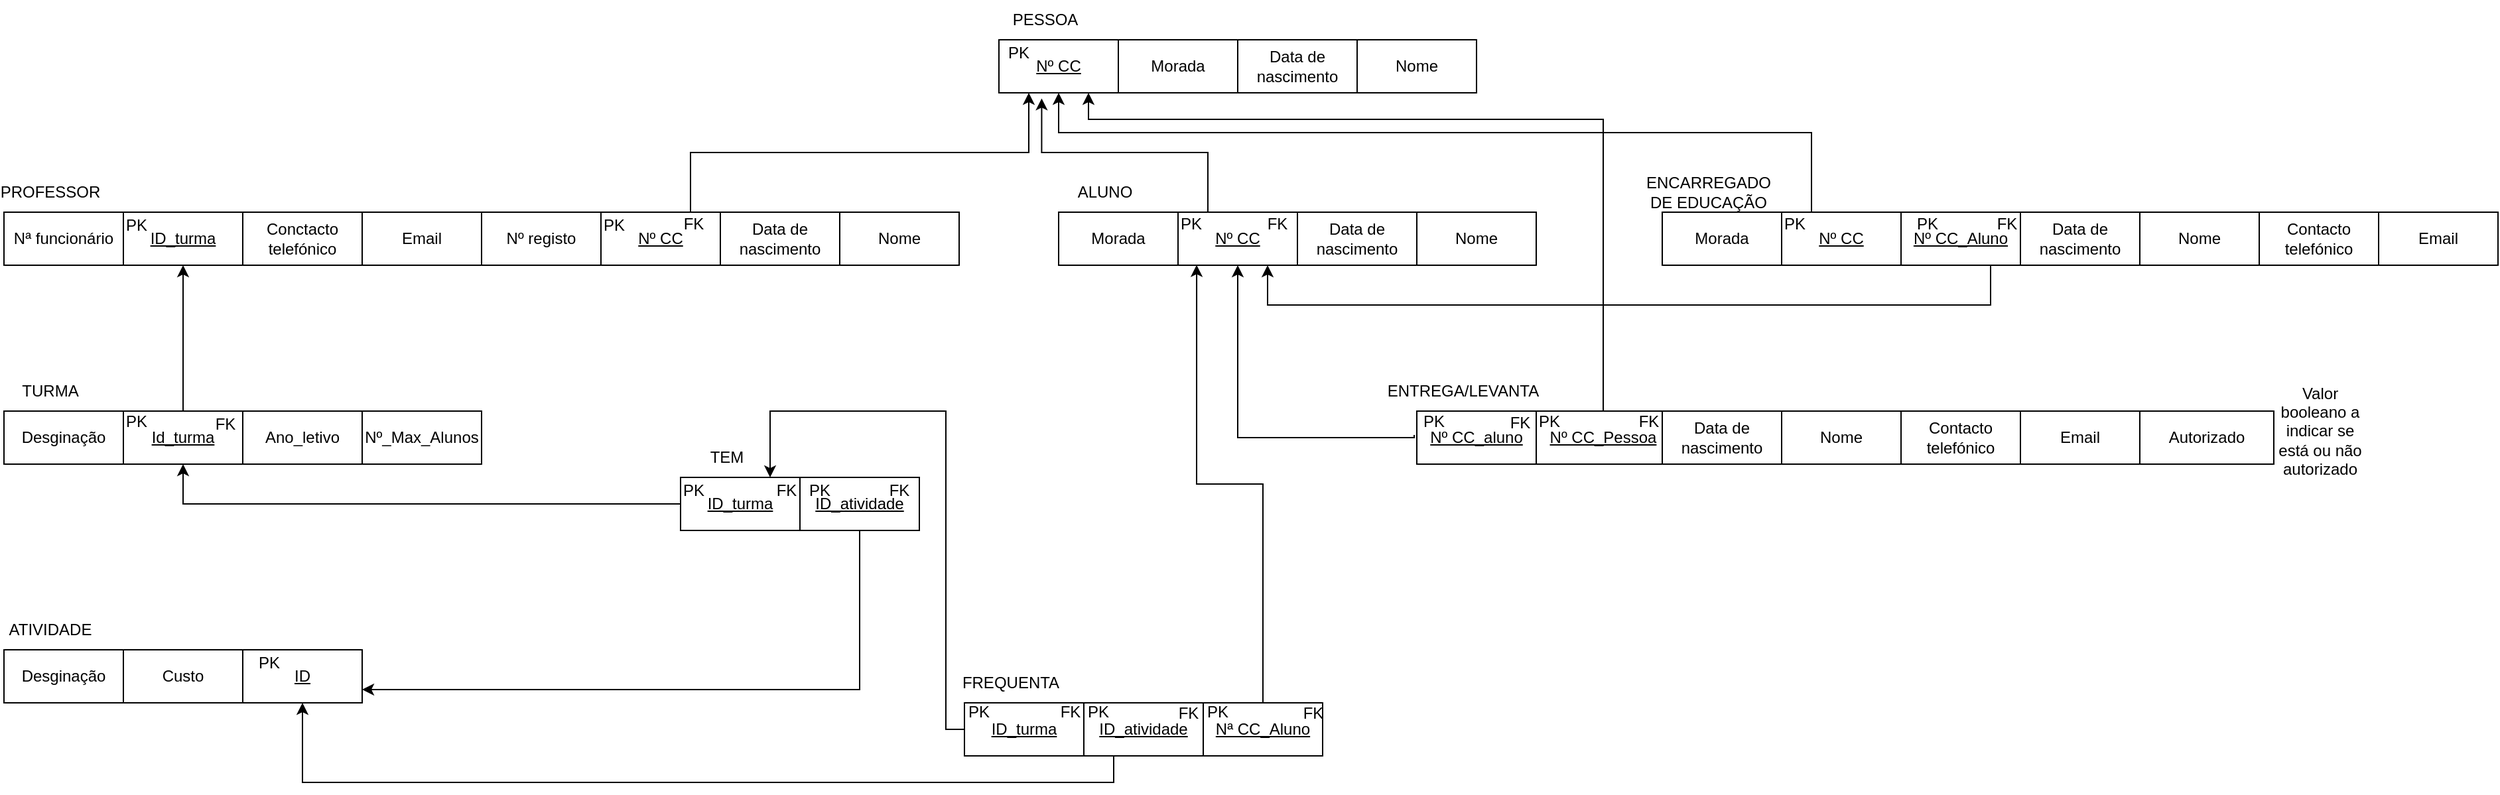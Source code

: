 <mxfile version="20.8.10" type="device"><diagram name="Página-1" id="JG8_Mz3Yvt9FL16EYZzD"><mxGraphModel dx="1690" dy="512" grid="1" gridSize="10" guides="1" tooltips="1" connect="1" arrows="1" fold="1" page="1" pageScale="1" pageWidth="827" pageHeight="1169" math="0" shadow="0"><root><mxCell id="0"/><mxCell id="1" parent="0"/><mxCell id="F1lmEJdfKEtzUxWRIPDX-1" value="Nº CC" style="rounded=0;whiteSpace=wrap;html=1;fontStyle=4" vertex="1" parent="1"><mxGeometry x="200" y="190" width="90" height="40" as="geometry"/></mxCell><mxCell id="F1lmEJdfKEtzUxWRIPDX-2" value="PESSOA" style="rounded=0;whiteSpace=wrap;html=1;strokeColor=none;fillColor=none;" vertex="1" parent="1"><mxGeometry x="200" y="160" width="70" height="30" as="geometry"/></mxCell><mxCell id="F1lmEJdfKEtzUxWRIPDX-3" value="Morada" style="rounded=0;whiteSpace=wrap;html=1;fontStyle=0" vertex="1" parent="1"><mxGeometry x="290" y="190" width="90" height="40" as="geometry"/></mxCell><mxCell id="F1lmEJdfKEtzUxWRIPDX-6" value="Nome" style="rounded=0;whiteSpace=wrap;html=1;fontStyle=0" vertex="1" parent="1"><mxGeometry x="470" y="190" width="90" height="40" as="geometry"/></mxCell><mxCell id="F1lmEJdfKEtzUxWRIPDX-7" value="Data de nascimento" style="rounded=0;whiteSpace=wrap;html=1;fontStyle=0" vertex="1" parent="1"><mxGeometry x="380" y="190" width="90" height="40" as="geometry"/></mxCell><mxCell id="F1lmEJdfKEtzUxWRIPDX-42" style="edgeStyle=orthogonalEdgeStyle;rounded=0;orthogonalLoop=1;jettySize=auto;html=1;exitX=0.75;exitY=0;exitDx=0;exitDy=0;entryX=0.25;entryY=1;entryDx=0;entryDy=0;" edge="1" parent="1" source="F1lmEJdfKEtzUxWRIPDX-24" target="F1lmEJdfKEtzUxWRIPDX-1"><mxGeometry relative="1" as="geometry"/></mxCell><mxCell id="F1lmEJdfKEtzUxWRIPDX-24" value="Nº CC" style="rounded=0;whiteSpace=wrap;html=1;fontStyle=4" vertex="1" parent="1"><mxGeometry x="-100" y="320" width="90" height="40" as="geometry"/></mxCell><mxCell id="F1lmEJdfKEtzUxWRIPDX-25" value="PROFESSOR" style="rounded=0;whiteSpace=wrap;html=1;strokeColor=none;fillColor=none;" vertex="1" parent="1"><mxGeometry x="-550" y="290" width="70" height="30" as="geometry"/></mxCell><mxCell id="F1lmEJdfKEtzUxWRIPDX-26" value="Nº registo" style="rounded=0;whiteSpace=wrap;html=1;fontStyle=0" vertex="1" parent="1"><mxGeometry x="-190" y="320" width="90" height="40" as="geometry"/></mxCell><mxCell id="F1lmEJdfKEtzUxWRIPDX-27" value="Nome" style="rounded=0;whiteSpace=wrap;html=1;fontStyle=0" vertex="1" parent="1"><mxGeometry x="80" y="320" width="90" height="40" as="geometry"/></mxCell><mxCell id="F1lmEJdfKEtzUxWRIPDX-28" value="Data de nascimento" style="rounded=0;whiteSpace=wrap;html=1;fontStyle=0" vertex="1" parent="1"><mxGeometry x="-10" y="320" width="90" height="40" as="geometry"/></mxCell><mxCell id="F1lmEJdfKEtzUxWRIPDX-43" style="edgeStyle=orthogonalEdgeStyle;rounded=0;orthogonalLoop=1;jettySize=auto;html=1;exitX=0.25;exitY=0;exitDx=0;exitDy=0;entryX=0.358;entryY=1.105;entryDx=0;entryDy=0;entryPerimeter=0;" edge="1" parent="1" source="F1lmEJdfKEtzUxWRIPDX-29" target="F1lmEJdfKEtzUxWRIPDX-1"><mxGeometry relative="1" as="geometry"/></mxCell><mxCell id="F1lmEJdfKEtzUxWRIPDX-29" value="Nº CC" style="rounded=0;whiteSpace=wrap;html=1;fontStyle=4" vertex="1" parent="1"><mxGeometry x="335" y="320" width="90" height="40" as="geometry"/></mxCell><mxCell id="F1lmEJdfKEtzUxWRIPDX-30" value="ALUNO" style="rounded=0;whiteSpace=wrap;html=1;strokeColor=none;fillColor=none;" vertex="1" parent="1"><mxGeometry x="245" y="290" width="70" height="30" as="geometry"/></mxCell><mxCell id="F1lmEJdfKEtzUxWRIPDX-31" value="Morada" style="rounded=0;whiteSpace=wrap;html=1;fontStyle=0" vertex="1" parent="1"><mxGeometry x="245" y="320" width="90" height="40" as="geometry"/></mxCell><mxCell id="F1lmEJdfKEtzUxWRIPDX-32" value="Nome" style="rounded=0;whiteSpace=wrap;html=1;fontStyle=0" vertex="1" parent="1"><mxGeometry x="515" y="320" width="90" height="40" as="geometry"/></mxCell><mxCell id="F1lmEJdfKEtzUxWRIPDX-33" value="Data de nascimento" style="rounded=0;whiteSpace=wrap;html=1;fontStyle=0" vertex="1" parent="1"><mxGeometry x="425" y="320" width="90" height="40" as="geometry"/></mxCell><mxCell id="F1lmEJdfKEtzUxWRIPDX-44" style="edgeStyle=orthogonalEdgeStyle;rounded=0;orthogonalLoop=1;jettySize=auto;html=1;exitX=0.25;exitY=0;exitDx=0;exitDy=0;entryX=0.5;entryY=1;entryDx=0;entryDy=0;" edge="1" parent="1" source="F1lmEJdfKEtzUxWRIPDX-34" target="F1lmEJdfKEtzUxWRIPDX-1"><mxGeometry relative="1" as="geometry"><Array as="points"><mxPoint x="813" y="260"/><mxPoint x="245" y="260"/></Array></mxGeometry></mxCell><mxCell id="F1lmEJdfKEtzUxWRIPDX-34" value="Nº CC" style="rounded=0;whiteSpace=wrap;html=1;fontStyle=4" vertex="1" parent="1"><mxGeometry x="790" y="320" width="90" height="40" as="geometry"/></mxCell><mxCell id="F1lmEJdfKEtzUxWRIPDX-35" value="ENCARREGADO DE EDUCAÇÃO" style="rounded=0;whiteSpace=wrap;html=1;strokeColor=none;fillColor=none;" vertex="1" parent="1"><mxGeometry x="700" y="290" width="70" height="30" as="geometry"/></mxCell><mxCell id="F1lmEJdfKEtzUxWRIPDX-36" value="Morada" style="rounded=0;whiteSpace=wrap;html=1;fontStyle=0" vertex="1" parent="1"><mxGeometry x="700" y="320" width="90" height="40" as="geometry"/></mxCell><mxCell id="F1lmEJdfKEtzUxWRIPDX-37" value="Nome" style="rounded=0;whiteSpace=wrap;html=1;fontStyle=0" vertex="1" parent="1"><mxGeometry x="1060" y="320" width="90" height="40" as="geometry"/></mxCell><mxCell id="F1lmEJdfKEtzUxWRIPDX-38" value="Data de nascimento" style="rounded=0;whiteSpace=wrap;html=1;fontStyle=0" vertex="1" parent="1"><mxGeometry x="970" y="320" width="90" height="40" as="geometry"/></mxCell><mxCell id="F1lmEJdfKEtzUxWRIPDX-40" value="PK" style="rounded=0;whiteSpace=wrap;html=1;strokeColor=none;fillColor=none;" vertex="1" parent="1"><mxGeometry x="185" y="190" width="60" height="20" as="geometry"/></mxCell><mxCell id="F1lmEJdfKEtzUxWRIPDX-45" value="ID_turma" style="rounded=0;whiteSpace=wrap;html=1;fontStyle=4" vertex="1" parent="1"><mxGeometry x="-460" y="320" width="90" height="40" as="geometry"/></mxCell><mxCell id="F1lmEJdfKEtzUxWRIPDX-46" value="Conctacto telefónico" style="rounded=0;whiteSpace=wrap;html=1;fontStyle=0" vertex="1" parent="1"><mxGeometry x="-370" y="320" width="90" height="40" as="geometry"/></mxCell><mxCell id="F1lmEJdfKEtzUxWRIPDX-47" value="Email" style="rounded=0;whiteSpace=wrap;html=1;fontStyle=0" vertex="1" parent="1"><mxGeometry x="-280" y="320" width="90" height="40" as="geometry"/></mxCell><mxCell id="F1lmEJdfKEtzUxWRIPDX-48" value="Email" style="rounded=0;whiteSpace=wrap;html=1;fontStyle=0" vertex="1" parent="1"><mxGeometry x="1240" y="320" width="90" height="40" as="geometry"/></mxCell><mxCell id="F1lmEJdfKEtzUxWRIPDX-49" value="Contacto telefónico" style="rounded=0;whiteSpace=wrap;html=1;fontStyle=0" vertex="1" parent="1"><mxGeometry x="1150" y="320" width="90" height="40" as="geometry"/></mxCell><mxCell id="F1lmEJdfKEtzUxWRIPDX-50" value="Nº CC_aluno" style="rounded=0;whiteSpace=wrap;html=1;fontStyle=4" vertex="1" parent="1"><mxGeometry x="515" y="470" width="90" height="40" as="geometry"/></mxCell><mxCell id="F1lmEJdfKEtzUxWRIPDX-51" value="ENTREGA/LEVANTA" style="rounded=0;whiteSpace=wrap;html=1;strokeColor=none;fillColor=none;" vertex="1" parent="1"><mxGeometry x="515" y="440" width="70" height="30" as="geometry"/></mxCell><mxCell id="F1lmEJdfKEtzUxWRIPDX-61" style="edgeStyle=orthogonalEdgeStyle;rounded=0;orthogonalLoop=1;jettySize=auto;html=1;exitX=0.5;exitY=0;exitDx=0;exitDy=0;entryX=0.75;entryY=1;entryDx=0;entryDy=0;" edge="1" parent="1" source="F1lmEJdfKEtzUxWRIPDX-52" target="F1lmEJdfKEtzUxWRIPDX-1"><mxGeometry relative="1" as="geometry"><Array as="points"><mxPoint x="656" y="250"/><mxPoint x="268" y="250"/></Array></mxGeometry></mxCell><mxCell id="F1lmEJdfKEtzUxWRIPDX-52" value="Nº CC_Pessoa" style="rounded=0;whiteSpace=wrap;html=1;fontStyle=4" vertex="1" parent="1"><mxGeometry x="605" y="470" width="101" height="40" as="geometry"/></mxCell><mxCell id="F1lmEJdfKEtzUxWRIPDX-58" style="edgeStyle=orthogonalEdgeStyle;rounded=0;orthogonalLoop=1;jettySize=auto;html=1;exitX=0.25;exitY=1;exitDx=0;exitDy=0;entryX=0.5;entryY=1;entryDx=0;entryDy=0;" edge="1" parent="1" source="F1lmEJdfKEtzUxWRIPDX-55" target="F1lmEJdfKEtzUxWRIPDX-29"><mxGeometry relative="1" as="geometry"><Array as="points"><mxPoint x="380" y="490"/></Array></mxGeometry></mxCell><mxCell id="F1lmEJdfKEtzUxWRIPDX-55" value="PK" style="rounded=0;whiteSpace=wrap;html=1;strokeColor=none;fillColor=none;" vertex="1" parent="1"><mxGeometry x="498" y="468" width="60" height="20" as="geometry"/></mxCell><mxCell id="F1lmEJdfKEtzUxWRIPDX-56" value="Autorizado" style="rounded=0;whiteSpace=wrap;html=1;fontStyle=0" vertex="1" parent="1"><mxGeometry x="1060" y="470" width="101" height="40" as="geometry"/></mxCell><mxCell id="F1lmEJdfKEtzUxWRIPDX-59" value="Valor booleano a indicar se está ou não autorizado" style="rounded=0;whiteSpace=wrap;html=1;strokeColor=none;fillColor=none;" vertex="1" parent="1"><mxGeometry x="1161" y="470" width="70" height="30" as="geometry"/></mxCell><mxCell id="F1lmEJdfKEtzUxWRIPDX-60" value="Nª funcionário" style="rounded=0;whiteSpace=wrap;html=1;fontStyle=0" vertex="1" parent="1"><mxGeometry x="-550" y="320" width="90" height="40" as="geometry"/></mxCell><mxCell id="F1lmEJdfKEtzUxWRIPDX-62" value="Nome" style="rounded=0;whiteSpace=wrap;html=1;fontStyle=0" vertex="1" parent="1"><mxGeometry x="790" y="470" width="90" height="40" as="geometry"/></mxCell><mxCell id="F1lmEJdfKEtzUxWRIPDX-63" value="Data de nascimento" style="rounded=0;whiteSpace=wrap;html=1;fontStyle=0" vertex="1" parent="1"><mxGeometry x="700" y="470" width="90" height="40" as="geometry"/></mxCell><mxCell id="F1lmEJdfKEtzUxWRIPDX-64" value="Email" style="rounded=0;whiteSpace=wrap;html=1;fontStyle=0" vertex="1" parent="1"><mxGeometry x="970" y="470" width="90" height="40" as="geometry"/></mxCell><mxCell id="F1lmEJdfKEtzUxWRIPDX-65" value="Contacto telefónico" style="rounded=0;whiteSpace=wrap;html=1;fontStyle=0" vertex="1" parent="1"><mxGeometry x="880" y="470" width="90" height="40" as="geometry"/></mxCell><mxCell id="F1lmEJdfKEtzUxWRIPDX-71" style="edgeStyle=orthogonalEdgeStyle;rounded=0;orthogonalLoop=1;jettySize=auto;html=1;exitX=0.5;exitY=0;exitDx=0;exitDy=0;entryX=0.5;entryY=1;entryDx=0;entryDy=0;" edge="1" parent="1" source="F1lmEJdfKEtzUxWRIPDX-66" target="F1lmEJdfKEtzUxWRIPDX-45"><mxGeometry relative="1" as="geometry"/></mxCell><mxCell id="F1lmEJdfKEtzUxWRIPDX-66" value="Id_turma" style="rounded=0;whiteSpace=wrap;html=1;fontStyle=4" vertex="1" parent="1"><mxGeometry x="-460" y="470" width="90" height="40" as="geometry"/></mxCell><mxCell id="F1lmEJdfKEtzUxWRIPDX-67" value="TURMA" style="rounded=0;whiteSpace=wrap;html=1;strokeColor=none;fillColor=none;" vertex="1" parent="1"><mxGeometry x="-550" y="440" width="70" height="30" as="geometry"/></mxCell><mxCell id="F1lmEJdfKEtzUxWRIPDX-68" value="Desginação" style="rounded=0;whiteSpace=wrap;html=1;fontStyle=0" vertex="1" parent="1"><mxGeometry x="-550" y="470" width="90" height="40" as="geometry"/></mxCell><mxCell id="F1lmEJdfKEtzUxWRIPDX-69" value="Nº_Max_Alunos" style="rounded=0;whiteSpace=wrap;html=1;fontStyle=0" vertex="1" parent="1"><mxGeometry x="-280" y="470" width="90" height="40" as="geometry"/></mxCell><mxCell id="F1lmEJdfKEtzUxWRIPDX-70" value="Ano_letivo" style="rounded=0;whiteSpace=wrap;html=1;fontStyle=0" vertex="1" parent="1"><mxGeometry x="-370" y="470" width="90" height="40" as="geometry"/></mxCell><mxCell id="F1lmEJdfKEtzUxWRIPDX-83" style="edgeStyle=orthogonalEdgeStyle;rounded=0;orthogonalLoop=1;jettySize=auto;html=1;exitX=0.5;exitY=1;exitDx=0;exitDy=0;entryX=1;entryY=0.75;entryDx=0;entryDy=0;" edge="1" parent="1" source="F1lmEJdfKEtzUxWRIPDX-72" target="F1lmEJdfKEtzUxWRIPDX-78"><mxGeometry relative="1" as="geometry"/></mxCell><mxCell id="F1lmEJdfKEtzUxWRIPDX-72" value="ID_atividade" style="rounded=0;whiteSpace=wrap;html=1;fontStyle=4" vertex="1" parent="1"><mxGeometry x="50" y="520" width="90" height="40" as="geometry"/></mxCell><mxCell id="F1lmEJdfKEtzUxWRIPDX-73" value="TEM" style="rounded=0;whiteSpace=wrap;html=1;strokeColor=none;fillColor=none;" vertex="1" parent="1"><mxGeometry x="-40" y="490" width="70" height="30" as="geometry"/></mxCell><mxCell id="F1lmEJdfKEtzUxWRIPDX-77" style="edgeStyle=orthogonalEdgeStyle;rounded=0;orthogonalLoop=1;jettySize=auto;html=1;exitX=0;exitY=0.5;exitDx=0;exitDy=0;entryX=0.5;entryY=1;entryDx=0;entryDy=0;" edge="1" parent="1" source="F1lmEJdfKEtzUxWRIPDX-74" target="F1lmEJdfKEtzUxWRIPDX-66"><mxGeometry relative="1" as="geometry"/></mxCell><mxCell id="F1lmEJdfKEtzUxWRIPDX-74" value="ID_turma" style="rounded=0;whiteSpace=wrap;html=1;fontStyle=4" vertex="1" parent="1"><mxGeometry x="-40" y="520" width="90" height="40" as="geometry"/></mxCell><mxCell id="F1lmEJdfKEtzUxWRIPDX-78" value="ID" style="rounded=0;whiteSpace=wrap;html=1;fontStyle=4" vertex="1" parent="1"><mxGeometry x="-370" y="650" width="90" height="40" as="geometry"/></mxCell><mxCell id="F1lmEJdfKEtzUxWRIPDX-79" value="ATIVIDADE" style="rounded=0;whiteSpace=wrap;html=1;strokeColor=none;fillColor=none;" vertex="1" parent="1"><mxGeometry x="-550" y="620" width="70" height="30" as="geometry"/></mxCell><mxCell id="F1lmEJdfKEtzUxWRIPDX-80" value="Desginação" style="rounded=0;whiteSpace=wrap;html=1;fontStyle=0" vertex="1" parent="1"><mxGeometry x="-550" y="650" width="90" height="40" as="geometry"/></mxCell><mxCell id="F1lmEJdfKEtzUxWRIPDX-82" value="Custo" style="rounded=0;whiteSpace=wrap;html=1;fontStyle=0" vertex="1" parent="1"><mxGeometry x="-460" y="650" width="90" height="40" as="geometry"/></mxCell><mxCell id="F1lmEJdfKEtzUxWRIPDX-89" style="edgeStyle=orthogonalEdgeStyle;rounded=0;orthogonalLoop=1;jettySize=auto;html=1;exitX=0.25;exitY=1;exitDx=0;exitDy=0;entryX=0.5;entryY=1;entryDx=0;entryDy=0;" edge="1" parent="1" source="F1lmEJdfKEtzUxWRIPDX-84" target="F1lmEJdfKEtzUxWRIPDX-78"><mxGeometry relative="1" as="geometry"/></mxCell><mxCell id="F1lmEJdfKEtzUxWRIPDX-84" value="ID_atividade" style="rounded=0;whiteSpace=wrap;html=1;fontStyle=4" vertex="1" parent="1"><mxGeometry x="264" y="690" width="90" height="40" as="geometry"/></mxCell><mxCell id="F1lmEJdfKEtzUxWRIPDX-85" value="FREQUENTA" style="rounded=0;whiteSpace=wrap;html=1;strokeColor=none;fillColor=none;" vertex="1" parent="1"><mxGeometry x="174" y="660" width="70" height="30" as="geometry"/></mxCell><mxCell id="F1lmEJdfKEtzUxWRIPDX-90" style="edgeStyle=orthogonalEdgeStyle;rounded=0;orthogonalLoop=1;jettySize=auto;html=1;exitX=0;exitY=0.5;exitDx=0;exitDy=0;entryX=0.75;entryY=0;entryDx=0;entryDy=0;" edge="1" parent="1" source="F1lmEJdfKEtzUxWRIPDX-86" target="F1lmEJdfKEtzUxWRIPDX-74"><mxGeometry relative="1" as="geometry"><mxPoint x="174" y="440" as="targetPoint"/><Array as="points"><mxPoint x="160" y="710"/><mxPoint x="160" y="470"/><mxPoint x="28" y="470"/></Array></mxGeometry></mxCell><mxCell id="F1lmEJdfKEtzUxWRIPDX-86" value="ID_turma" style="rounded=0;whiteSpace=wrap;html=1;fontStyle=4" vertex="1" parent="1"><mxGeometry x="174" y="690" width="90" height="40" as="geometry"/></mxCell><mxCell id="F1lmEJdfKEtzUxWRIPDX-88" style="edgeStyle=orthogonalEdgeStyle;rounded=0;orthogonalLoop=1;jettySize=auto;html=1;exitX=0.5;exitY=0;exitDx=0;exitDy=0;entryX=0.156;entryY=0.995;entryDx=0;entryDy=0;entryPerimeter=0;" edge="1" parent="1" source="F1lmEJdfKEtzUxWRIPDX-87" target="F1lmEJdfKEtzUxWRIPDX-29"><mxGeometry relative="1" as="geometry"/></mxCell><mxCell id="F1lmEJdfKEtzUxWRIPDX-87" value="Nª CC_Aluno" style="rounded=0;whiteSpace=wrap;html=1;fontStyle=4" vertex="1" parent="1"><mxGeometry x="354" y="690" width="90" height="40" as="geometry"/></mxCell><mxCell id="F1lmEJdfKEtzUxWRIPDX-115" style="edgeStyle=orthogonalEdgeStyle;rounded=0;orthogonalLoop=1;jettySize=auto;html=1;exitX=0.75;exitY=1;exitDx=0;exitDy=0;entryX=0.75;entryY=1;entryDx=0;entryDy=0;" edge="1" parent="1" source="F1lmEJdfKEtzUxWRIPDX-91" target="F1lmEJdfKEtzUxWRIPDX-29"><mxGeometry relative="1" as="geometry"><Array as="points"><mxPoint x="948" y="390"/><mxPoint x="403" y="390"/></Array></mxGeometry></mxCell><mxCell id="F1lmEJdfKEtzUxWRIPDX-91" value="Nº CC_Aluno" style="rounded=0;whiteSpace=wrap;html=1;fontStyle=4" vertex="1" parent="1"><mxGeometry x="880" y="320" width="90" height="40" as="geometry"/></mxCell><mxCell id="F1lmEJdfKEtzUxWRIPDX-94" value="PK" style="rounded=0;whiteSpace=wrap;html=1;strokeColor=none;fillColor=none;" vertex="1" parent="1"><mxGeometry x="315" y="319" width="60" height="20" as="geometry"/></mxCell><mxCell id="F1lmEJdfKEtzUxWRIPDX-95" value="FK" style="rounded=0;whiteSpace=wrap;html=1;strokeColor=none;fillColor=none;" vertex="1" parent="1"><mxGeometry x="380" y="319" width="60" height="20" as="geometry"/></mxCell><mxCell id="F1lmEJdfKEtzUxWRIPDX-96" value="PK" style="rounded=0;whiteSpace=wrap;html=1;strokeColor=none;fillColor=none;" vertex="1" parent="1"><mxGeometry x="-120" y="320" width="60" height="20" as="geometry"/></mxCell><mxCell id="F1lmEJdfKEtzUxWRIPDX-97" value="FK" style="rounded=0;whiteSpace=wrap;html=1;strokeColor=none;fillColor=none;" vertex="1" parent="1"><mxGeometry x="-60" y="319" width="60" height="20" as="geometry"/></mxCell><mxCell id="F1lmEJdfKEtzUxWRIPDX-98" value="PK" style="rounded=0;whiteSpace=wrap;html=1;strokeColor=none;fillColor=none;" vertex="1" parent="1"><mxGeometry x="-480" y="320" width="60" height="20" as="geometry"/></mxCell><mxCell id="F1lmEJdfKEtzUxWRIPDX-99" value="PK" style="rounded=0;whiteSpace=wrap;html=1;strokeColor=none;fillColor=none;" vertex="1" parent="1"><mxGeometry x="-480" y="468" width="60" height="20" as="geometry"/></mxCell><mxCell id="F1lmEJdfKEtzUxWRIPDX-100" value="FK" style="rounded=0;whiteSpace=wrap;html=1;strokeColor=none;fillColor=none;" vertex="1" parent="1"><mxGeometry x="-413" y="470" width="60" height="20" as="geometry"/></mxCell><mxCell id="F1lmEJdfKEtzUxWRIPDX-101" value="PK" style="rounded=0;whiteSpace=wrap;html=1;strokeColor=none;fillColor=none;" vertex="1" parent="1"><mxGeometry x="-60" y="520" width="60" height="20" as="geometry"/></mxCell><mxCell id="F1lmEJdfKEtzUxWRIPDX-102" value="FK" style="rounded=0;whiteSpace=wrap;html=1;strokeColor=none;fillColor=none;" vertex="1" parent="1"><mxGeometry x="10" y="520" width="60" height="20" as="geometry"/></mxCell><mxCell id="F1lmEJdfKEtzUxWRIPDX-103" value="FK" style="rounded=0;whiteSpace=wrap;html=1;strokeColor=none;fillColor=none;" vertex="1" parent="1"><mxGeometry x="95" y="520" width="60" height="20" as="geometry"/></mxCell><mxCell id="F1lmEJdfKEtzUxWRIPDX-104" value="PK" style="rounded=0;whiteSpace=wrap;html=1;strokeColor=none;fillColor=none;" vertex="1" parent="1"><mxGeometry x="35" y="520" width="60" height="20" as="geometry"/></mxCell><mxCell id="F1lmEJdfKEtzUxWRIPDX-105" value="PK" style="rounded=0;whiteSpace=wrap;html=1;strokeColor=none;fillColor=none;" vertex="1" parent="1"><mxGeometry x="-380" y="650" width="60" height="20" as="geometry"/></mxCell><mxCell id="F1lmEJdfKEtzUxWRIPDX-106" value="PK" style="rounded=0;whiteSpace=wrap;html=1;strokeColor=none;fillColor=none;" vertex="1" parent="1"><mxGeometry x="245" y="687" width="60" height="20" as="geometry"/></mxCell><mxCell id="F1lmEJdfKEtzUxWRIPDX-107" value="PK" style="rounded=0;whiteSpace=wrap;html=1;strokeColor=none;fillColor=none;" vertex="1" parent="1"><mxGeometry x="155" y="687" width="60" height="20" as="geometry"/></mxCell><mxCell id="F1lmEJdfKEtzUxWRIPDX-108" value="FK" style="rounded=0;whiteSpace=wrap;html=1;strokeColor=none;fillColor=none;" vertex="1" parent="1"><mxGeometry x="224" y="687" width="60" height="20" as="geometry"/></mxCell><mxCell id="F1lmEJdfKEtzUxWRIPDX-109" value="FK" style="rounded=0;whiteSpace=wrap;html=1;strokeColor=none;fillColor=none;" vertex="1" parent="1"><mxGeometry x="313" y="688" width="60" height="20" as="geometry"/></mxCell><mxCell id="F1lmEJdfKEtzUxWRIPDX-110" value="FK" style="rounded=0;whiteSpace=wrap;html=1;strokeColor=none;fillColor=none;" vertex="1" parent="1"><mxGeometry x="407" y="688" width="60" height="20" as="geometry"/></mxCell><mxCell id="F1lmEJdfKEtzUxWRIPDX-111" value="PK" style="rounded=0;whiteSpace=wrap;html=1;strokeColor=none;fillColor=none;" vertex="1" parent="1"><mxGeometry x="335" y="687" width="60" height="20" as="geometry"/></mxCell><mxCell id="F1lmEJdfKEtzUxWRIPDX-112" value="FK" style="rounded=0;whiteSpace=wrap;html=1;strokeColor=none;fillColor=none;" vertex="1" parent="1"><mxGeometry x="563" y="469" width="60" height="20" as="geometry"/></mxCell><mxCell id="F1lmEJdfKEtzUxWRIPDX-113" value="FK" style="rounded=0;whiteSpace=wrap;html=1;strokeColor=none;fillColor=none;" vertex="1" parent="1"><mxGeometry x="660" y="468" width="60" height="20" as="geometry"/></mxCell><mxCell id="F1lmEJdfKEtzUxWRIPDX-114" value="PK" style="rounded=0;whiteSpace=wrap;html=1;strokeColor=none;fillColor=none;" vertex="1" parent="1"><mxGeometry x="585" y="468" width="60" height="20" as="geometry"/></mxCell><mxCell id="F1lmEJdfKEtzUxWRIPDX-116" value="FK" style="rounded=0;whiteSpace=wrap;html=1;strokeColor=none;fillColor=none;" vertex="1" parent="1"><mxGeometry x="930" y="319" width="60" height="20" as="geometry"/></mxCell><mxCell id="F1lmEJdfKEtzUxWRIPDX-117" value="PK" style="rounded=0;whiteSpace=wrap;html=1;strokeColor=none;fillColor=none;" vertex="1" parent="1"><mxGeometry x="870" y="319" width="60" height="20" as="geometry"/></mxCell><mxCell id="F1lmEJdfKEtzUxWRIPDX-118" value="PK" style="rounded=0;whiteSpace=wrap;html=1;strokeColor=none;fillColor=none;" vertex="1" parent="1"><mxGeometry x="770" y="319" width="60" height="20" as="geometry"/></mxCell></root></mxGraphModel></diagram></mxfile>